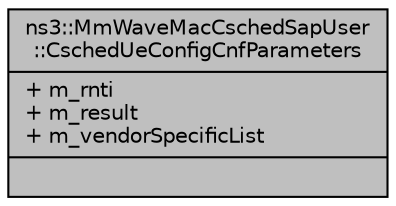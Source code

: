 digraph "ns3::MmWaveMacCschedSapUser::CschedUeConfigCnfParameters"
{
  edge [fontname="Helvetica",fontsize="10",labelfontname="Helvetica",labelfontsize="10"];
  node [fontname="Helvetica",fontsize="10",shape=record];
  Node1 [label="{ns3::MmWaveMacCschedSapUser\l::CschedUeConfigCnfParameters\n|+ m_rnti\l+ m_result\l+ m_vendorSpecificList\l|}",height=0.2,width=0.4,color="black", fillcolor="grey75", style="filled", fontcolor="black"];
}
